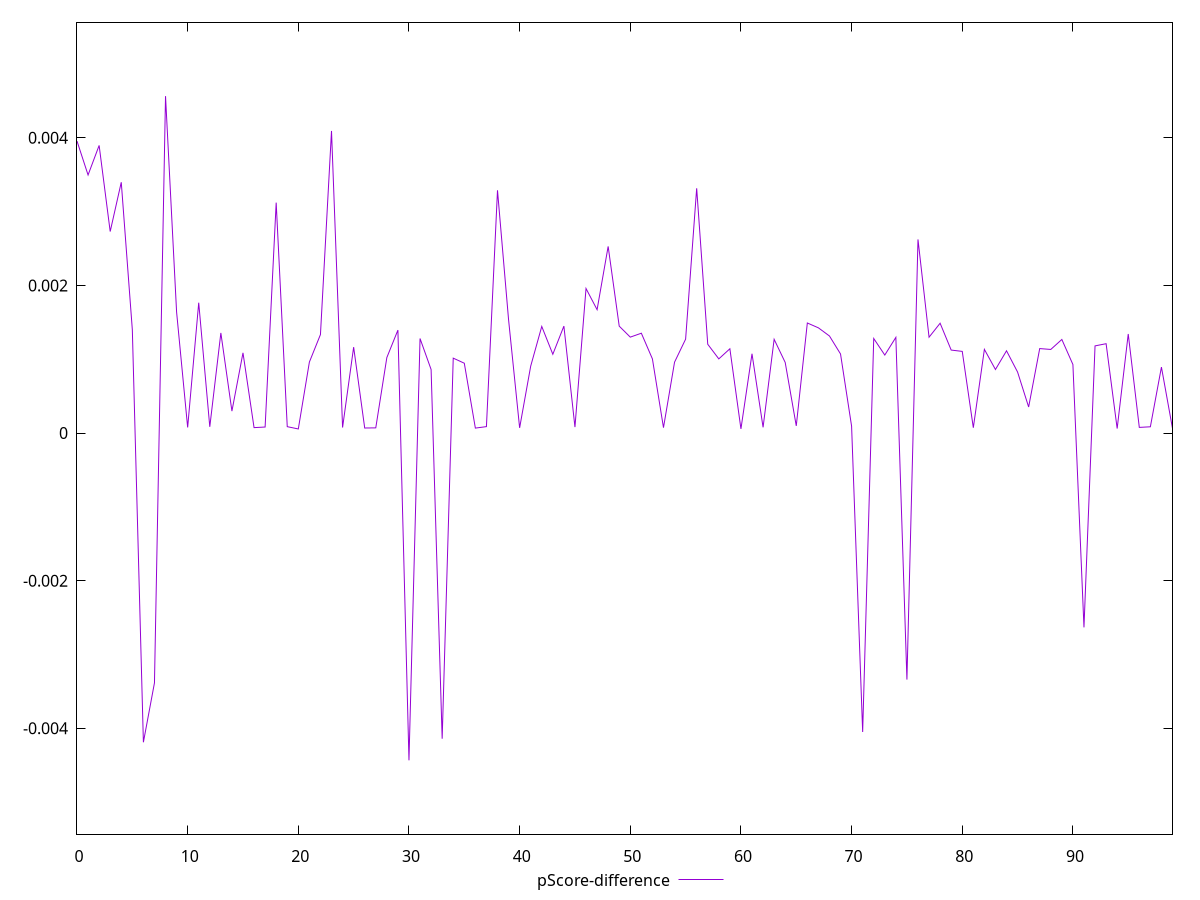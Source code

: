 reset

$pScoreDifference <<EOF
0 0.0039552865776282115
1 0.003495895847626107
2 0.003896344858538403
3 0.002729961184755769
4 0.003397525366598597
5 0.0013991005958508551
6 -0.004188256817998217
7 -0.0033840026629925937
8 0.004564308868810374
9 0.0016398923775745033
10 0.00007626934151083731
11 0.001765752008627719
12 0.00008449597684478949
13 0.00135634777636795
14 0.0002976843561856013
15 0.0010867631562854196
16 0.00007370345424534408
17 0.0000819378265240478
18 0.0031212757634150323
19 0.00008691618996825579
20 0.00005566990461691734
21 0.0009616471769600676
22 0.00133447517777735
23 0.004092038649805674
24 0.00007536778162026136
25 0.0011644155369032738
26 0.00006848890717631173
27 0.000070603700423999
28 0.0010229095446518954
29 0.0013948848418987025
30 -0.0044326541275390065
31 0.0012808408725693
32 0.0008610098958584111
33 -0.004140033830288539
34 0.0010149618999945043
35 0.0009462532452075845
36 0.00006744455019885853
37 0.00008730656204020137
38 0.003288250618234456
39 0.0015369671534052332
40 0.00007030873039370888
41 0.0009066020546053544
42 0.0014444652887601328
43 0.0010676123160952566
44 0.001448990957982954
45 0.00008092925103680981
46 0.0019582853320276317
47 0.0016713620660571138
48 0.002528710634773279
49 0.0014485240125127197
50 0.0012996515489591687
51 0.0013526538838172786
52 0.0010047926978327681
53 0.00007355639528278113
54 0.0009606542745160818
55 0.0012720875923892816
56 0.0033158928572768476
57 0.0012032851075767792
58 0.0010049516199836517
59 0.0011418394096611162
60 0.00005660867889889509
61 0.0010741687850995274
62 0.0000778409750759601
63 0.0012701008153741533
64 0.0009566462264664621
65 0.00009725059183618434
66 0.001491127660873115
67 0.0014255706149196579
68 0.0013149791297495383
69 0.0010715552925856242
70 0.00009346554556827202
71 -0.004048582743939591
72 0.0012810661873575713
73 0.0010567921711541195
74 0.001296346887696087
75 -0.0033395637179595063
76 0.002622971258051887
77 0.0012985873599787312
78 0.0014878165539208288
79 0.0011244286161866124
80 0.0011064507892132869
81 0.00007252995864570622
82 0.0011336801171085709
83 0.0008612307555605492
84 0.0011144407992917937
85 0.0008266596642358404
86 0.00035332265047938183
87 0.0011445687262099935
88 0.0011327286619777222
89 0.0012679842775152328
90 0.0009287780610348073
91 -0.0026317433589768038
92 0.0011810394790200407
93 0.0012105703996806438
94 0.00006110584272445152
95 0.0013420306547908267
96 0.00007699686551848606
97 0.00008517750951125835
98 0.0008934811846496027
99 0.00006316746577356147
EOF

set key outside below
set xrange [0:99]
set yrange [-0.005432654127539007:0.005564308868810374]
set trange [-0.005432654127539007:0.005564308868810374]
set terminal svg size 640, 500 enhanced background rgb 'white'
set output "report/report_00029_2021-02-24T13-36-40.390Z/largest-contentful-paint/samples/astro/pScore-difference/values.svg"

plot $pScoreDifference title "pScore-difference" with line

reset
